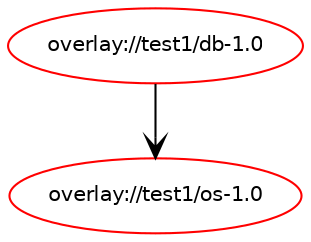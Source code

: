 digraph prolog {

newrank=true;
concentrate=true;
compound=true;
graph [rankdir=TD];#, ranksep=2.5, nodesep=0.2];
edge  [arrowhead=vee];
node  [fontname=Helvetica,fontsize=10];

"overlay://test1/db-1.0" [color=red, href="../test1/db-1.0-depend.svg"];
"overlay://test1/db-1.0" -> "overlay://test1/os-1.0"
"overlay://test1/os-1.0" [color=red, href="../test1/os-1.0-depend.svg"];
}
